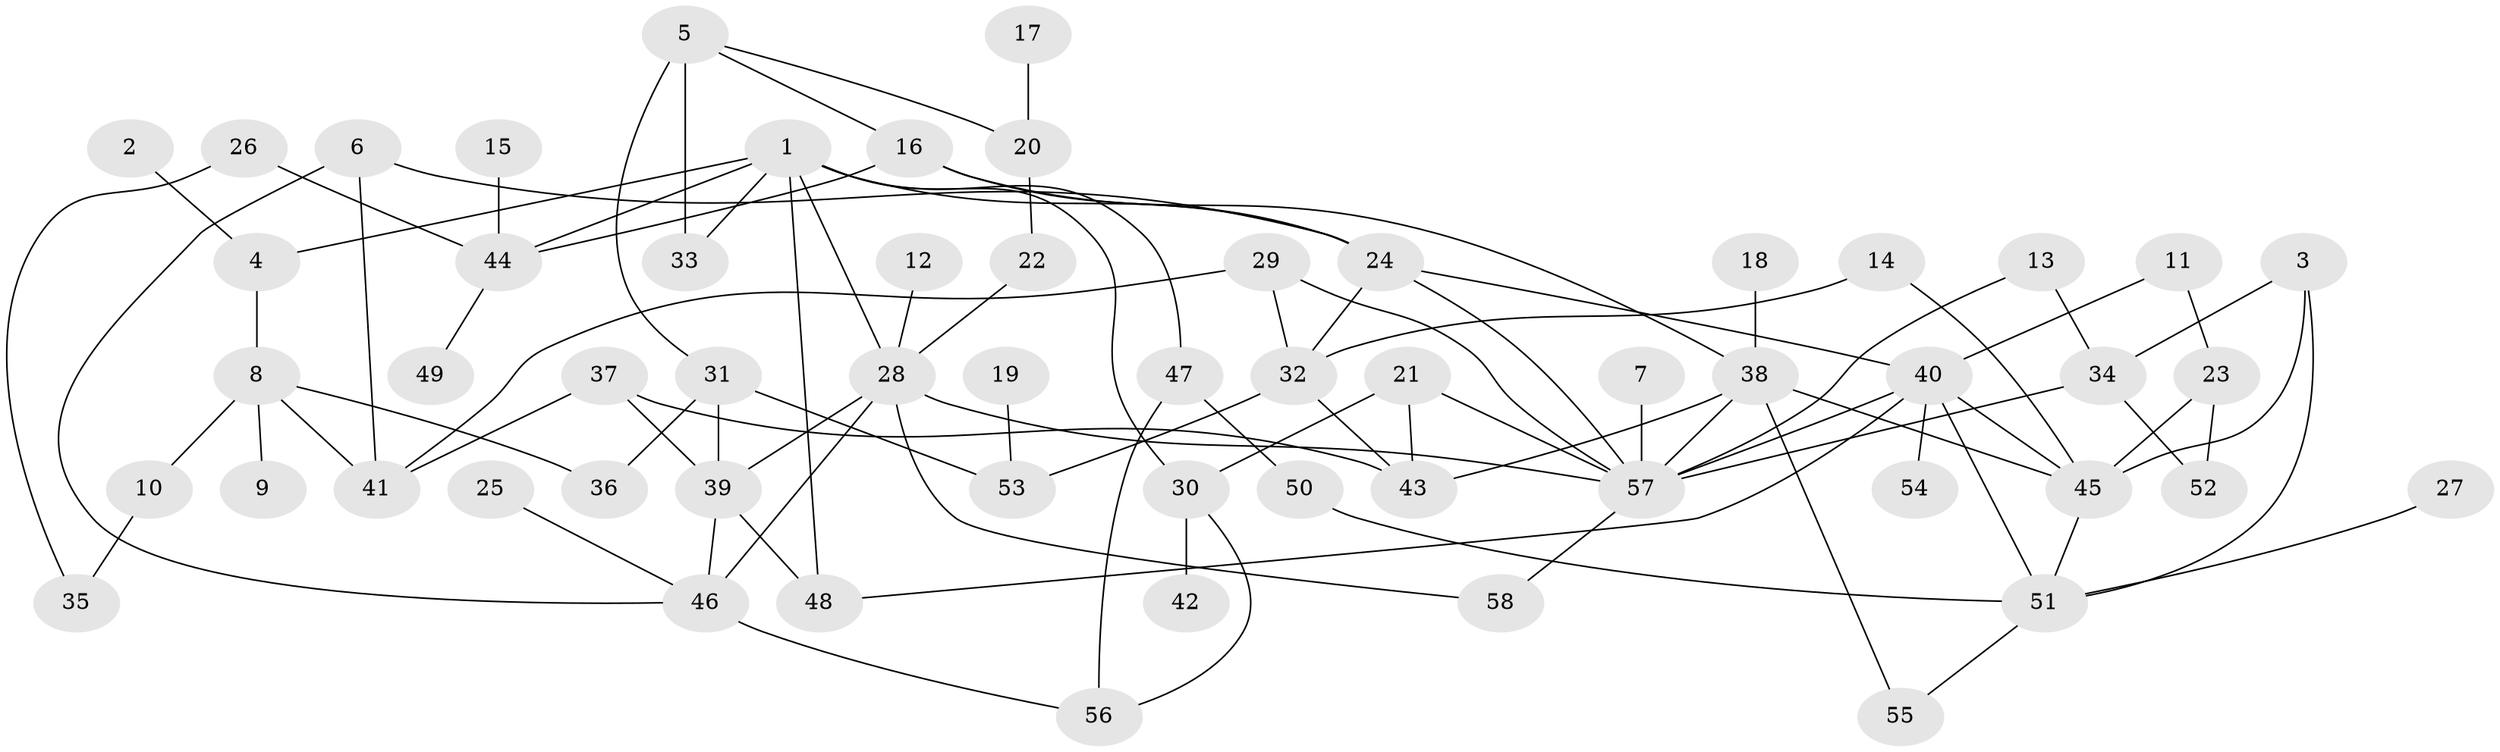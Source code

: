 // original degree distribution, {5: 0.06956521739130435, 7: 0.017391304347826087, 4: 0.13043478260869565, 8: 0.008695652173913044, 2: 0.33043478260869563, 1: 0.21739130434782608, 3: 0.21739130434782608, 6: 0.008695652173913044}
// Generated by graph-tools (version 1.1) at 2025/25/03/09/25 03:25:35]
// undirected, 58 vertices, 92 edges
graph export_dot {
graph [start="1"]
  node [color=gray90,style=filled];
  1;
  2;
  3;
  4;
  5;
  6;
  7;
  8;
  9;
  10;
  11;
  12;
  13;
  14;
  15;
  16;
  17;
  18;
  19;
  20;
  21;
  22;
  23;
  24;
  25;
  26;
  27;
  28;
  29;
  30;
  31;
  32;
  33;
  34;
  35;
  36;
  37;
  38;
  39;
  40;
  41;
  42;
  43;
  44;
  45;
  46;
  47;
  48;
  49;
  50;
  51;
  52;
  53;
  54;
  55;
  56;
  57;
  58;
  1 -- 4 [weight=1.0];
  1 -- 24 [weight=1.0];
  1 -- 28 [weight=1.0];
  1 -- 30 [weight=1.0];
  1 -- 33 [weight=1.0];
  1 -- 44 [weight=1.0];
  1 -- 47 [weight=1.0];
  1 -- 48 [weight=1.0];
  2 -- 4 [weight=1.0];
  3 -- 34 [weight=1.0];
  3 -- 45 [weight=1.0];
  3 -- 51 [weight=1.0];
  4 -- 8 [weight=1.0];
  5 -- 16 [weight=1.0];
  5 -- 20 [weight=1.0];
  5 -- 31 [weight=2.0];
  5 -- 33 [weight=1.0];
  6 -- 24 [weight=1.0];
  6 -- 41 [weight=1.0];
  6 -- 46 [weight=1.0];
  7 -- 57 [weight=1.0];
  8 -- 9 [weight=1.0];
  8 -- 10 [weight=1.0];
  8 -- 36 [weight=1.0];
  8 -- 41 [weight=1.0];
  10 -- 35 [weight=1.0];
  11 -- 23 [weight=1.0];
  11 -- 40 [weight=1.0];
  12 -- 28 [weight=1.0];
  13 -- 34 [weight=1.0];
  13 -- 57 [weight=1.0];
  14 -- 32 [weight=1.0];
  14 -- 45 [weight=1.0];
  15 -- 44 [weight=1.0];
  16 -- 24 [weight=1.0];
  16 -- 38 [weight=1.0];
  16 -- 44 [weight=1.0];
  17 -- 20 [weight=1.0];
  18 -- 38 [weight=1.0];
  19 -- 53 [weight=1.0];
  20 -- 22 [weight=1.0];
  21 -- 30 [weight=1.0];
  21 -- 43 [weight=1.0];
  21 -- 57 [weight=1.0];
  22 -- 28 [weight=1.0];
  23 -- 45 [weight=2.0];
  23 -- 52 [weight=1.0];
  24 -- 32 [weight=1.0];
  24 -- 40 [weight=1.0];
  24 -- 57 [weight=1.0];
  25 -- 46 [weight=1.0];
  26 -- 35 [weight=1.0];
  26 -- 44 [weight=1.0];
  27 -- 51 [weight=1.0];
  28 -- 39 [weight=1.0];
  28 -- 46 [weight=1.0];
  28 -- 57 [weight=1.0];
  28 -- 58 [weight=1.0];
  29 -- 32 [weight=1.0];
  29 -- 41 [weight=1.0];
  29 -- 57 [weight=1.0];
  30 -- 42 [weight=1.0];
  30 -- 56 [weight=1.0];
  31 -- 36 [weight=1.0];
  31 -- 39 [weight=1.0];
  31 -- 53 [weight=1.0];
  32 -- 43 [weight=1.0];
  32 -- 53 [weight=1.0];
  34 -- 52 [weight=1.0];
  34 -- 57 [weight=1.0];
  37 -- 39 [weight=1.0];
  37 -- 41 [weight=1.0];
  37 -- 43 [weight=1.0];
  38 -- 43 [weight=1.0];
  38 -- 45 [weight=1.0];
  38 -- 55 [weight=1.0];
  38 -- 57 [weight=1.0];
  39 -- 46 [weight=1.0];
  39 -- 48 [weight=1.0];
  40 -- 45 [weight=1.0];
  40 -- 48 [weight=1.0];
  40 -- 51 [weight=1.0];
  40 -- 54 [weight=1.0];
  40 -- 57 [weight=2.0];
  44 -- 49 [weight=1.0];
  45 -- 51 [weight=1.0];
  46 -- 56 [weight=1.0];
  47 -- 50 [weight=1.0];
  47 -- 56 [weight=1.0];
  50 -- 51 [weight=1.0];
  51 -- 55 [weight=1.0];
  57 -- 58 [weight=1.0];
}
